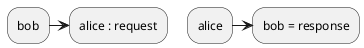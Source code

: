 @startuml
skinparam sequenceMessageAlign right
bob -> alice : request
alice -> bob = response
@enduml
